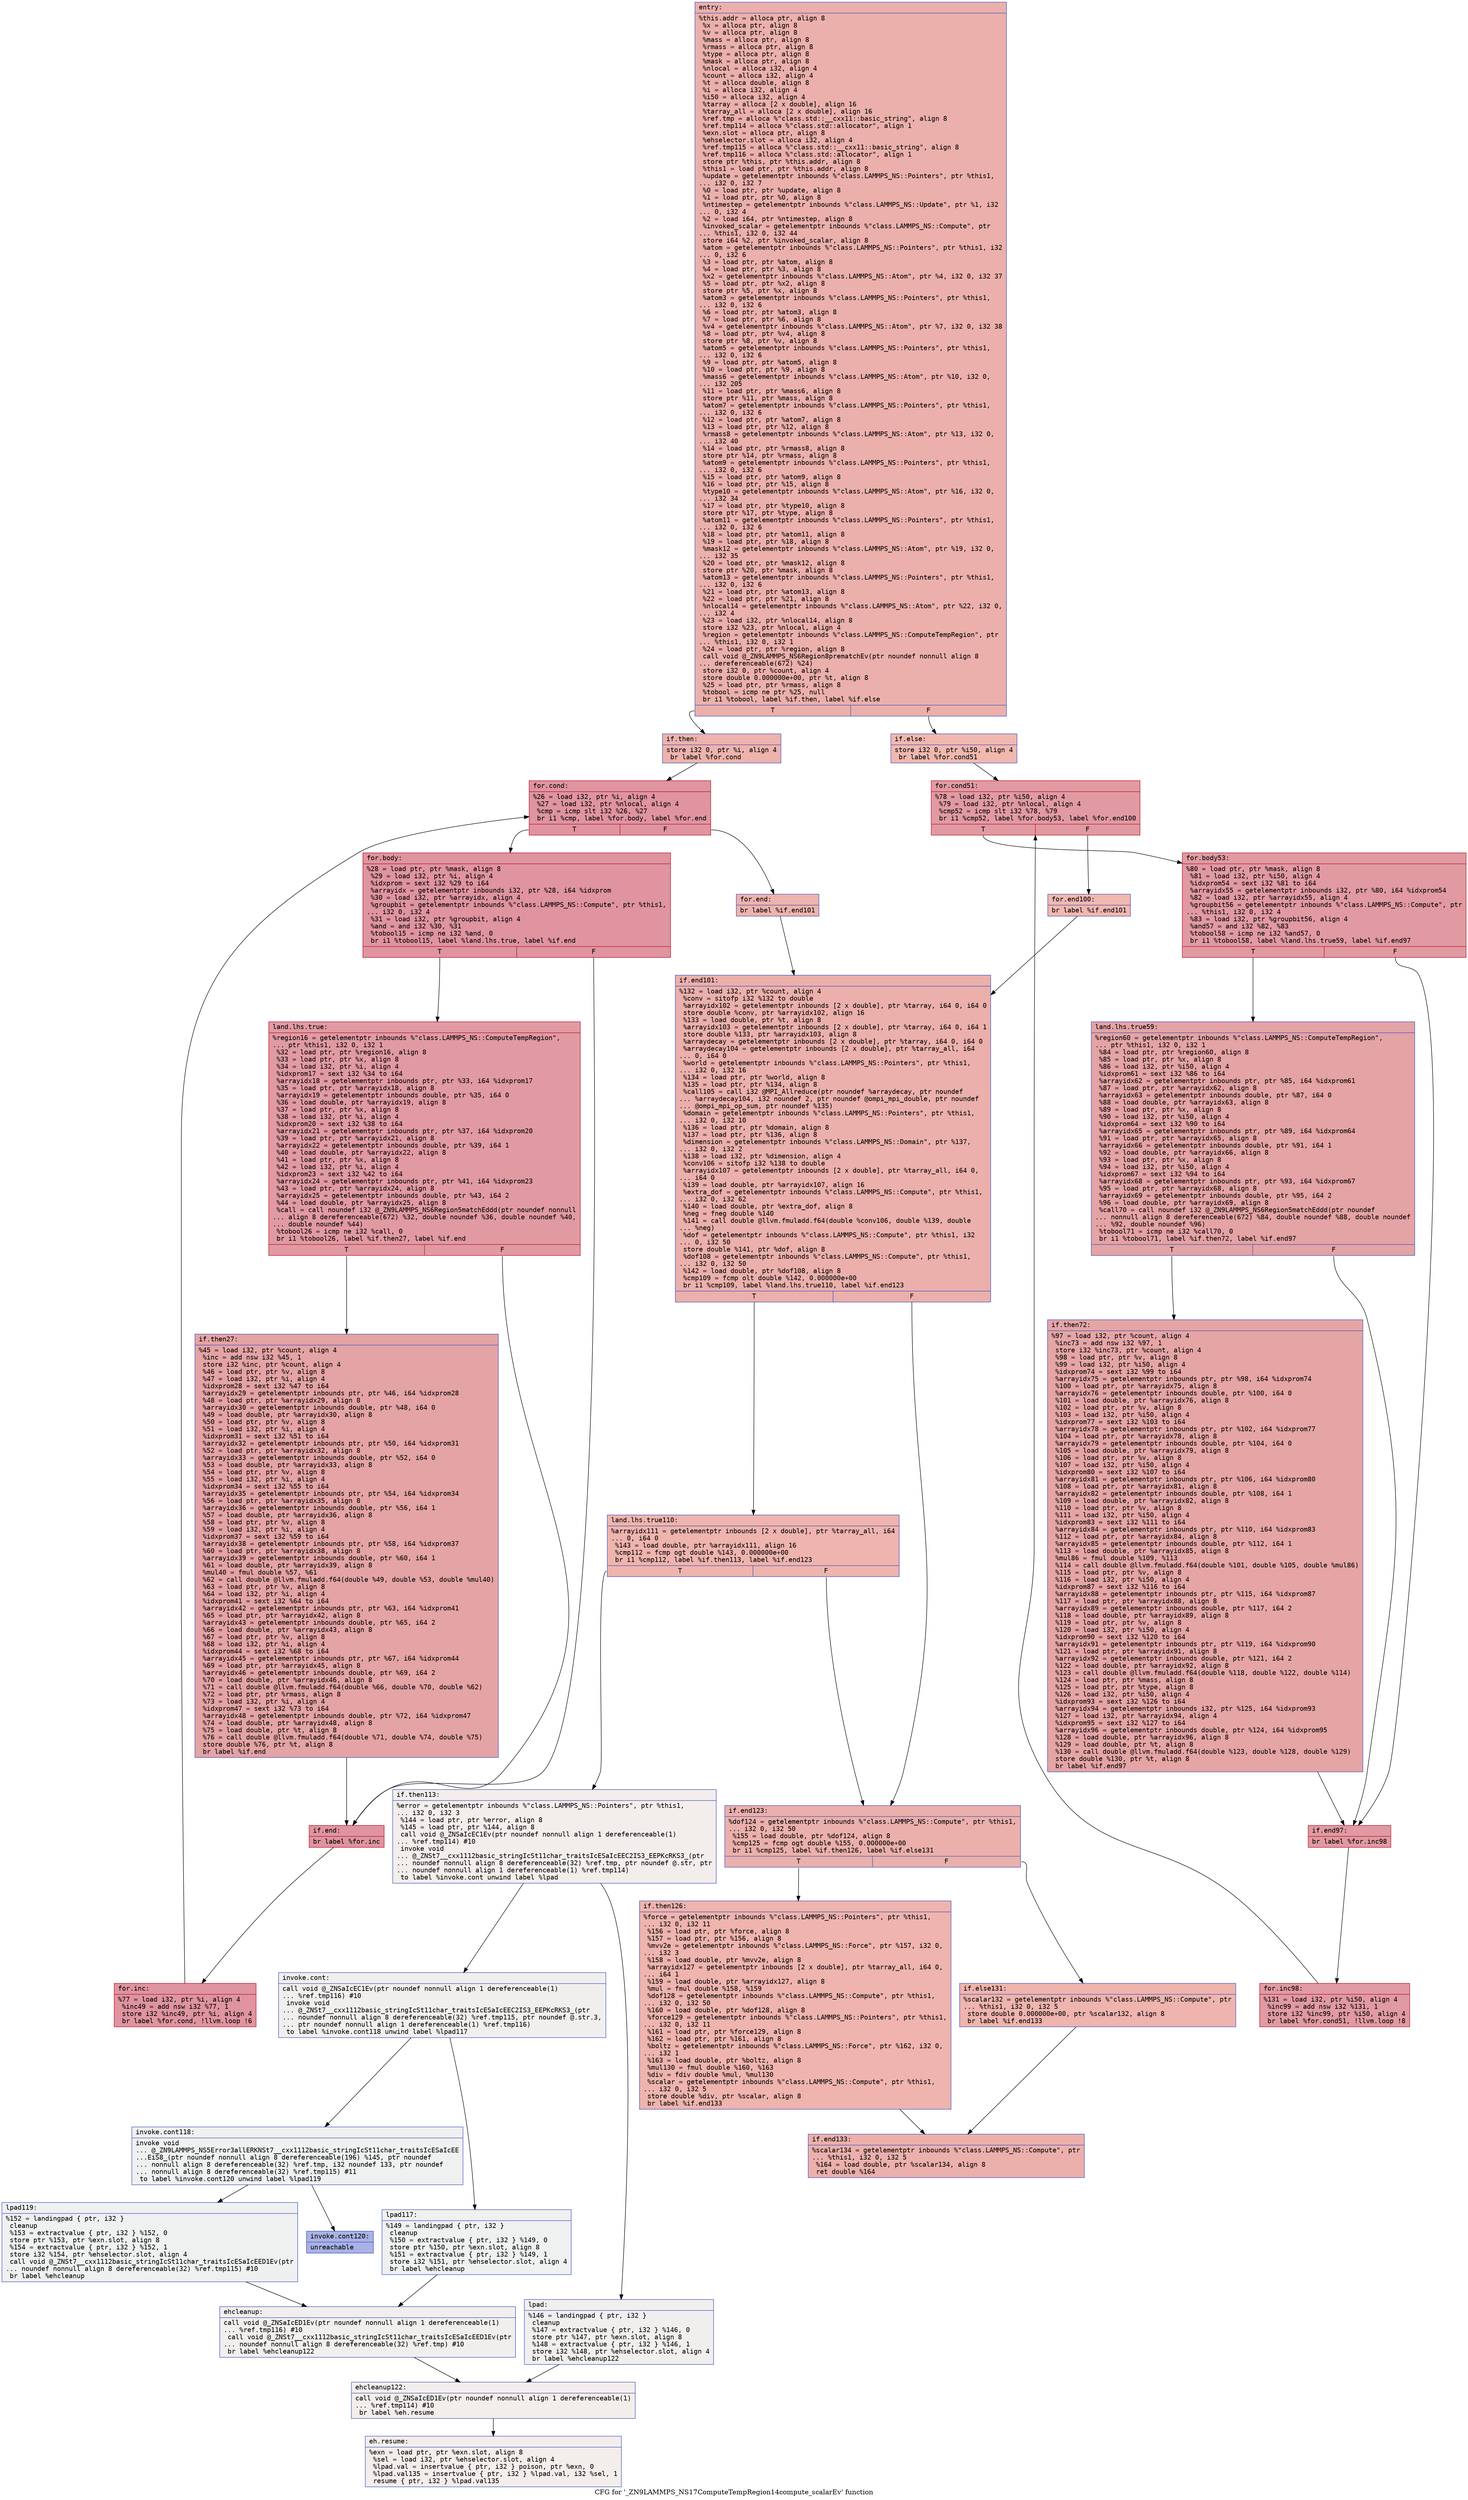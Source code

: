 digraph "CFG for '_ZN9LAMMPS_NS17ComputeTempRegion14compute_scalarEv' function" {
	label="CFG for '_ZN9LAMMPS_NS17ComputeTempRegion14compute_scalarEv' function";

	Node0x563e8ba26b10 [shape=record,color="#3d50c3ff", style=filled, fillcolor="#d24b4070" fontname="Courier",label="{entry:\l|  %this.addr = alloca ptr, align 8\l  %x = alloca ptr, align 8\l  %v = alloca ptr, align 8\l  %mass = alloca ptr, align 8\l  %rmass = alloca ptr, align 8\l  %type = alloca ptr, align 8\l  %mask = alloca ptr, align 8\l  %nlocal = alloca i32, align 4\l  %count = alloca i32, align 4\l  %t = alloca double, align 8\l  %i = alloca i32, align 4\l  %i50 = alloca i32, align 4\l  %tarray = alloca [2 x double], align 16\l  %tarray_all = alloca [2 x double], align 16\l  %ref.tmp = alloca %\"class.std::__cxx11::basic_string\", align 8\l  %ref.tmp114 = alloca %\"class.std::allocator\", align 1\l  %exn.slot = alloca ptr, align 8\l  %ehselector.slot = alloca i32, align 4\l  %ref.tmp115 = alloca %\"class.std::__cxx11::basic_string\", align 8\l  %ref.tmp116 = alloca %\"class.std::allocator\", align 1\l  store ptr %this, ptr %this.addr, align 8\l  %this1 = load ptr, ptr %this.addr, align 8\l  %update = getelementptr inbounds %\"class.LAMMPS_NS::Pointers\", ptr %this1,\l... i32 0, i32 7\l  %0 = load ptr, ptr %update, align 8\l  %1 = load ptr, ptr %0, align 8\l  %ntimestep = getelementptr inbounds %\"class.LAMMPS_NS::Update\", ptr %1, i32\l... 0, i32 4\l  %2 = load i64, ptr %ntimestep, align 8\l  %invoked_scalar = getelementptr inbounds %\"class.LAMMPS_NS::Compute\", ptr\l... %this1, i32 0, i32 44\l  store i64 %2, ptr %invoked_scalar, align 8\l  %atom = getelementptr inbounds %\"class.LAMMPS_NS::Pointers\", ptr %this1, i32\l... 0, i32 6\l  %3 = load ptr, ptr %atom, align 8\l  %4 = load ptr, ptr %3, align 8\l  %x2 = getelementptr inbounds %\"class.LAMMPS_NS::Atom\", ptr %4, i32 0, i32 37\l  %5 = load ptr, ptr %x2, align 8\l  store ptr %5, ptr %x, align 8\l  %atom3 = getelementptr inbounds %\"class.LAMMPS_NS::Pointers\", ptr %this1,\l... i32 0, i32 6\l  %6 = load ptr, ptr %atom3, align 8\l  %7 = load ptr, ptr %6, align 8\l  %v4 = getelementptr inbounds %\"class.LAMMPS_NS::Atom\", ptr %7, i32 0, i32 38\l  %8 = load ptr, ptr %v4, align 8\l  store ptr %8, ptr %v, align 8\l  %atom5 = getelementptr inbounds %\"class.LAMMPS_NS::Pointers\", ptr %this1,\l... i32 0, i32 6\l  %9 = load ptr, ptr %atom5, align 8\l  %10 = load ptr, ptr %9, align 8\l  %mass6 = getelementptr inbounds %\"class.LAMMPS_NS::Atom\", ptr %10, i32 0,\l... i32 205\l  %11 = load ptr, ptr %mass6, align 8\l  store ptr %11, ptr %mass, align 8\l  %atom7 = getelementptr inbounds %\"class.LAMMPS_NS::Pointers\", ptr %this1,\l... i32 0, i32 6\l  %12 = load ptr, ptr %atom7, align 8\l  %13 = load ptr, ptr %12, align 8\l  %rmass8 = getelementptr inbounds %\"class.LAMMPS_NS::Atom\", ptr %13, i32 0,\l... i32 40\l  %14 = load ptr, ptr %rmass8, align 8\l  store ptr %14, ptr %rmass, align 8\l  %atom9 = getelementptr inbounds %\"class.LAMMPS_NS::Pointers\", ptr %this1,\l... i32 0, i32 6\l  %15 = load ptr, ptr %atom9, align 8\l  %16 = load ptr, ptr %15, align 8\l  %type10 = getelementptr inbounds %\"class.LAMMPS_NS::Atom\", ptr %16, i32 0,\l... i32 34\l  %17 = load ptr, ptr %type10, align 8\l  store ptr %17, ptr %type, align 8\l  %atom11 = getelementptr inbounds %\"class.LAMMPS_NS::Pointers\", ptr %this1,\l... i32 0, i32 6\l  %18 = load ptr, ptr %atom11, align 8\l  %19 = load ptr, ptr %18, align 8\l  %mask12 = getelementptr inbounds %\"class.LAMMPS_NS::Atom\", ptr %19, i32 0,\l... i32 35\l  %20 = load ptr, ptr %mask12, align 8\l  store ptr %20, ptr %mask, align 8\l  %atom13 = getelementptr inbounds %\"class.LAMMPS_NS::Pointers\", ptr %this1,\l... i32 0, i32 6\l  %21 = load ptr, ptr %atom13, align 8\l  %22 = load ptr, ptr %21, align 8\l  %nlocal14 = getelementptr inbounds %\"class.LAMMPS_NS::Atom\", ptr %22, i32 0,\l... i32 4\l  %23 = load i32, ptr %nlocal14, align 8\l  store i32 %23, ptr %nlocal, align 4\l  %region = getelementptr inbounds %\"class.LAMMPS_NS::ComputeTempRegion\", ptr\l... %this1, i32 0, i32 1\l  %24 = load ptr, ptr %region, align 8\l  call void @_ZN9LAMMPS_NS6Region8prematchEv(ptr noundef nonnull align 8\l... dereferenceable(672) %24)\l  store i32 0, ptr %count, align 4\l  store double 0.000000e+00, ptr %t, align 8\l  %25 = load ptr, ptr %rmass, align 8\l  %tobool = icmp ne ptr %25, null\l  br i1 %tobool, label %if.then, label %if.else\l|{<s0>T|<s1>F}}"];
	Node0x563e8ba26b10:s0 -> Node0x563e8ba2a0d0[tooltip="entry -> if.then\nProbability 62.50%" ];
	Node0x563e8ba26b10:s1 -> Node0x563e8ba2a140[tooltip="entry -> if.else\nProbability 37.50%" ];
	Node0x563e8ba2a0d0 [shape=record,color="#3d50c3ff", style=filled, fillcolor="#d6524470" fontname="Courier",label="{if.then:\l|  store i32 0, ptr %i, align 4\l  br label %for.cond\l}"];
	Node0x563e8ba2a0d0 -> Node0x563e8ba2a300[tooltip="if.then -> for.cond\nProbability 100.00%" ];
	Node0x563e8ba2a300 [shape=record,color="#b70d28ff", style=filled, fillcolor="#b70d2870" fontname="Courier",label="{for.cond:\l|  %26 = load i32, ptr %i, align 4\l  %27 = load i32, ptr %nlocal, align 4\l  %cmp = icmp slt i32 %26, %27\l  br i1 %cmp, label %for.body, label %for.end\l|{<s0>T|<s1>F}}"];
	Node0x563e8ba2a300:s0 -> Node0x563e8ba2a570[tooltip="for.cond -> for.body\nProbability 96.88%" ];
	Node0x563e8ba2a300:s1 -> Node0x563e8ba2a5c0[tooltip="for.cond -> for.end\nProbability 3.12%" ];
	Node0x563e8ba2a570 [shape=record,color="#b70d28ff", style=filled, fillcolor="#b70d2870" fontname="Courier",label="{for.body:\l|  %28 = load ptr, ptr %mask, align 8\l  %29 = load i32, ptr %i, align 4\l  %idxprom = sext i32 %29 to i64\l  %arrayidx = getelementptr inbounds i32, ptr %28, i64 %idxprom\l  %30 = load i32, ptr %arrayidx, align 4\l  %groupbit = getelementptr inbounds %\"class.LAMMPS_NS::Compute\", ptr %this1,\l... i32 0, i32 4\l  %31 = load i32, ptr %groupbit, align 4\l  %and = and i32 %30, %31\l  %tobool15 = icmp ne i32 %and, 0\l  br i1 %tobool15, label %land.lhs.true, label %if.end\l|{<s0>T|<s1>F}}"];
	Node0x563e8ba2a570:s0 -> Node0x563e8ba2b2c0[tooltip="for.body -> land.lhs.true\nProbability 62.50%" ];
	Node0x563e8ba2a570:s1 -> Node0x563e8ba2b340[tooltip="for.body -> if.end\nProbability 37.50%" ];
	Node0x563e8ba2b2c0 [shape=record,color="#b70d28ff", style=filled, fillcolor="#bb1b2c70" fontname="Courier",label="{land.lhs.true:\l|  %region16 = getelementptr inbounds %\"class.LAMMPS_NS::ComputeTempRegion\",\l... ptr %this1, i32 0, i32 1\l  %32 = load ptr, ptr %region16, align 8\l  %33 = load ptr, ptr %x, align 8\l  %34 = load i32, ptr %i, align 4\l  %idxprom17 = sext i32 %34 to i64\l  %arrayidx18 = getelementptr inbounds ptr, ptr %33, i64 %idxprom17\l  %35 = load ptr, ptr %arrayidx18, align 8\l  %arrayidx19 = getelementptr inbounds double, ptr %35, i64 0\l  %36 = load double, ptr %arrayidx19, align 8\l  %37 = load ptr, ptr %x, align 8\l  %38 = load i32, ptr %i, align 4\l  %idxprom20 = sext i32 %38 to i64\l  %arrayidx21 = getelementptr inbounds ptr, ptr %37, i64 %idxprom20\l  %39 = load ptr, ptr %arrayidx21, align 8\l  %arrayidx22 = getelementptr inbounds double, ptr %39, i64 1\l  %40 = load double, ptr %arrayidx22, align 8\l  %41 = load ptr, ptr %x, align 8\l  %42 = load i32, ptr %i, align 4\l  %idxprom23 = sext i32 %42 to i64\l  %arrayidx24 = getelementptr inbounds ptr, ptr %41, i64 %idxprom23\l  %43 = load ptr, ptr %arrayidx24, align 8\l  %arrayidx25 = getelementptr inbounds double, ptr %43, i64 2\l  %44 = load double, ptr %arrayidx25, align 8\l  %call = call noundef i32 @_ZN9LAMMPS_NS6Region5matchEddd(ptr noundef nonnull\l... align 8 dereferenceable(672) %32, double noundef %36, double noundef %40,\l... double noundef %44)\l  %tobool26 = icmp ne i32 %call, 0\l  br i1 %tobool26, label %if.then27, label %if.end\l|{<s0>T|<s1>F}}"];
	Node0x563e8ba2b2c0:s0 -> Node0x563e8ba2c510[tooltip="land.lhs.true -> if.then27\nProbability 62.50%" ];
	Node0x563e8ba2b2c0:s1 -> Node0x563e8ba2b340[tooltip="land.lhs.true -> if.end\nProbability 37.50%" ];
	Node0x563e8ba2c510 [shape=record,color="#3d50c3ff", style=filled, fillcolor="#c32e3170" fontname="Courier",label="{if.then27:\l|  %45 = load i32, ptr %count, align 4\l  %inc = add nsw i32 %45, 1\l  store i32 %inc, ptr %count, align 4\l  %46 = load ptr, ptr %v, align 8\l  %47 = load i32, ptr %i, align 4\l  %idxprom28 = sext i32 %47 to i64\l  %arrayidx29 = getelementptr inbounds ptr, ptr %46, i64 %idxprom28\l  %48 = load ptr, ptr %arrayidx29, align 8\l  %arrayidx30 = getelementptr inbounds double, ptr %48, i64 0\l  %49 = load double, ptr %arrayidx30, align 8\l  %50 = load ptr, ptr %v, align 8\l  %51 = load i32, ptr %i, align 4\l  %idxprom31 = sext i32 %51 to i64\l  %arrayidx32 = getelementptr inbounds ptr, ptr %50, i64 %idxprom31\l  %52 = load ptr, ptr %arrayidx32, align 8\l  %arrayidx33 = getelementptr inbounds double, ptr %52, i64 0\l  %53 = load double, ptr %arrayidx33, align 8\l  %54 = load ptr, ptr %v, align 8\l  %55 = load i32, ptr %i, align 4\l  %idxprom34 = sext i32 %55 to i64\l  %arrayidx35 = getelementptr inbounds ptr, ptr %54, i64 %idxprom34\l  %56 = load ptr, ptr %arrayidx35, align 8\l  %arrayidx36 = getelementptr inbounds double, ptr %56, i64 1\l  %57 = load double, ptr %arrayidx36, align 8\l  %58 = load ptr, ptr %v, align 8\l  %59 = load i32, ptr %i, align 4\l  %idxprom37 = sext i32 %59 to i64\l  %arrayidx38 = getelementptr inbounds ptr, ptr %58, i64 %idxprom37\l  %60 = load ptr, ptr %arrayidx38, align 8\l  %arrayidx39 = getelementptr inbounds double, ptr %60, i64 1\l  %61 = load double, ptr %arrayidx39, align 8\l  %mul40 = fmul double %57, %61\l  %62 = call double @llvm.fmuladd.f64(double %49, double %53, double %mul40)\l  %63 = load ptr, ptr %v, align 8\l  %64 = load i32, ptr %i, align 4\l  %idxprom41 = sext i32 %64 to i64\l  %arrayidx42 = getelementptr inbounds ptr, ptr %63, i64 %idxprom41\l  %65 = load ptr, ptr %arrayidx42, align 8\l  %arrayidx43 = getelementptr inbounds double, ptr %65, i64 2\l  %66 = load double, ptr %arrayidx43, align 8\l  %67 = load ptr, ptr %v, align 8\l  %68 = load i32, ptr %i, align 4\l  %idxprom44 = sext i32 %68 to i64\l  %arrayidx45 = getelementptr inbounds ptr, ptr %67, i64 %idxprom44\l  %69 = load ptr, ptr %arrayidx45, align 8\l  %arrayidx46 = getelementptr inbounds double, ptr %69, i64 2\l  %70 = load double, ptr %arrayidx46, align 8\l  %71 = call double @llvm.fmuladd.f64(double %66, double %70, double %62)\l  %72 = load ptr, ptr %rmass, align 8\l  %73 = load i32, ptr %i, align 4\l  %idxprom47 = sext i32 %73 to i64\l  %arrayidx48 = getelementptr inbounds double, ptr %72, i64 %idxprom47\l  %74 = load double, ptr %arrayidx48, align 8\l  %75 = load double, ptr %t, align 8\l  %76 = call double @llvm.fmuladd.f64(double %71, double %74, double %75)\l  store double %76, ptr %t, align 8\l  br label %if.end\l}"];
	Node0x563e8ba2c510 -> Node0x563e8ba2b340[tooltip="if.then27 -> if.end\nProbability 100.00%" ];
	Node0x563e8ba2b340 [shape=record,color="#b70d28ff", style=filled, fillcolor="#b70d2870" fontname="Courier",label="{if.end:\l|  br label %for.inc\l}"];
	Node0x563e8ba2b340 -> Node0x563e8ba320d0[tooltip="if.end -> for.inc\nProbability 100.00%" ];
	Node0x563e8ba320d0 [shape=record,color="#b70d28ff", style=filled, fillcolor="#b70d2870" fontname="Courier",label="{for.inc:\l|  %77 = load i32, ptr %i, align 4\l  %inc49 = add nsw i32 %77, 1\l  store i32 %inc49, ptr %i, align 4\l  br label %for.cond, !llvm.loop !6\l}"];
	Node0x563e8ba320d0 -> Node0x563e8ba2a300[tooltip="for.inc -> for.cond\nProbability 100.00%" ];
	Node0x563e8ba2a5c0 [shape=record,color="#3d50c3ff", style=filled, fillcolor="#d6524470" fontname="Courier",label="{for.end:\l|  br label %if.end101\l}"];
	Node0x563e8ba2a5c0 -> Node0x563e8ba32e90[tooltip="for.end -> if.end101\nProbability 100.00%" ];
	Node0x563e8ba2a140 [shape=record,color="#3d50c3ff", style=filled, fillcolor="#dc5d4a70" fontname="Courier",label="{if.else:\l|  store i32 0, ptr %i50, align 4\l  br label %for.cond51\l}"];
	Node0x563e8ba2a140 -> Node0x563e8ba32ff0[tooltip="if.else -> for.cond51\nProbability 100.00%" ];
	Node0x563e8ba32ff0 [shape=record,color="#b70d28ff", style=filled, fillcolor="#bb1b2c70" fontname="Courier",label="{for.cond51:\l|  %78 = load i32, ptr %i50, align 4\l  %79 = load i32, ptr %nlocal, align 4\l  %cmp52 = icmp slt i32 %78, %79\l  br i1 %cmp52, label %for.body53, label %for.end100\l|{<s0>T|<s1>F}}"];
	Node0x563e8ba32ff0:s0 -> Node0x563e8ba33260[tooltip="for.cond51 -> for.body53\nProbability 96.88%" ];
	Node0x563e8ba32ff0:s1 -> Node0x563e8ba332e0[tooltip="for.cond51 -> for.end100\nProbability 3.12%" ];
	Node0x563e8ba33260 [shape=record,color="#b70d28ff", style=filled, fillcolor="#bb1b2c70" fontname="Courier",label="{for.body53:\l|  %80 = load ptr, ptr %mask, align 8\l  %81 = load i32, ptr %i50, align 4\l  %idxprom54 = sext i32 %81 to i64\l  %arrayidx55 = getelementptr inbounds i32, ptr %80, i64 %idxprom54\l  %82 = load i32, ptr %arrayidx55, align 4\l  %groupbit56 = getelementptr inbounds %\"class.LAMMPS_NS::Compute\", ptr\l... %this1, i32 0, i32 4\l  %83 = load i32, ptr %groupbit56, align 4\l  %and57 = and i32 %82, %83\l  %tobool58 = icmp ne i32 %and57, 0\l  br i1 %tobool58, label %land.lhs.true59, label %if.end97\l|{<s0>T|<s1>F}}"];
	Node0x563e8ba33260:s0 -> Node0x563e8ba34010[tooltip="for.body53 -> land.lhs.true59\nProbability 62.50%" ];
	Node0x563e8ba33260:s1 -> Node0x563e8ba34060[tooltip="for.body53 -> if.end97\nProbability 37.50%" ];
	Node0x563e8ba34010 [shape=record,color="#3d50c3ff", style=filled, fillcolor="#c32e3170" fontname="Courier",label="{land.lhs.true59:\l|  %region60 = getelementptr inbounds %\"class.LAMMPS_NS::ComputeTempRegion\",\l... ptr %this1, i32 0, i32 1\l  %84 = load ptr, ptr %region60, align 8\l  %85 = load ptr, ptr %x, align 8\l  %86 = load i32, ptr %i50, align 4\l  %idxprom61 = sext i32 %86 to i64\l  %arrayidx62 = getelementptr inbounds ptr, ptr %85, i64 %idxprom61\l  %87 = load ptr, ptr %arrayidx62, align 8\l  %arrayidx63 = getelementptr inbounds double, ptr %87, i64 0\l  %88 = load double, ptr %arrayidx63, align 8\l  %89 = load ptr, ptr %x, align 8\l  %90 = load i32, ptr %i50, align 4\l  %idxprom64 = sext i32 %90 to i64\l  %arrayidx65 = getelementptr inbounds ptr, ptr %89, i64 %idxprom64\l  %91 = load ptr, ptr %arrayidx65, align 8\l  %arrayidx66 = getelementptr inbounds double, ptr %91, i64 1\l  %92 = load double, ptr %arrayidx66, align 8\l  %93 = load ptr, ptr %x, align 8\l  %94 = load i32, ptr %i50, align 4\l  %idxprom67 = sext i32 %94 to i64\l  %arrayidx68 = getelementptr inbounds ptr, ptr %93, i64 %idxprom67\l  %95 = load ptr, ptr %arrayidx68, align 8\l  %arrayidx69 = getelementptr inbounds double, ptr %95, i64 2\l  %96 = load double, ptr %arrayidx69, align 8\l  %call70 = call noundef i32 @_ZN9LAMMPS_NS6Region5matchEddd(ptr noundef\l... nonnull align 8 dereferenceable(672) %84, double noundef %88, double noundef\l... %92, double noundef %96)\l  %tobool71 = icmp ne i32 %call70, 0\l  br i1 %tobool71, label %if.then72, label %if.end97\l|{<s0>T|<s1>F}}"];
	Node0x563e8ba34010:s0 -> Node0x563e8ba2cc90[tooltip="land.lhs.true59 -> if.then72\nProbability 62.50%" ];
	Node0x563e8ba34010:s1 -> Node0x563e8ba34060[tooltip="land.lhs.true59 -> if.end97\nProbability 37.50%" ];
	Node0x563e8ba2cc90 [shape=record,color="#3d50c3ff", style=filled, fillcolor="#c5333470" fontname="Courier",label="{if.then72:\l|  %97 = load i32, ptr %count, align 4\l  %inc73 = add nsw i32 %97, 1\l  store i32 %inc73, ptr %count, align 4\l  %98 = load ptr, ptr %v, align 8\l  %99 = load i32, ptr %i50, align 4\l  %idxprom74 = sext i32 %99 to i64\l  %arrayidx75 = getelementptr inbounds ptr, ptr %98, i64 %idxprom74\l  %100 = load ptr, ptr %arrayidx75, align 8\l  %arrayidx76 = getelementptr inbounds double, ptr %100, i64 0\l  %101 = load double, ptr %arrayidx76, align 8\l  %102 = load ptr, ptr %v, align 8\l  %103 = load i32, ptr %i50, align 4\l  %idxprom77 = sext i32 %103 to i64\l  %arrayidx78 = getelementptr inbounds ptr, ptr %102, i64 %idxprom77\l  %104 = load ptr, ptr %arrayidx78, align 8\l  %arrayidx79 = getelementptr inbounds double, ptr %104, i64 0\l  %105 = load double, ptr %arrayidx79, align 8\l  %106 = load ptr, ptr %v, align 8\l  %107 = load i32, ptr %i50, align 4\l  %idxprom80 = sext i32 %107 to i64\l  %arrayidx81 = getelementptr inbounds ptr, ptr %106, i64 %idxprom80\l  %108 = load ptr, ptr %arrayidx81, align 8\l  %arrayidx82 = getelementptr inbounds double, ptr %108, i64 1\l  %109 = load double, ptr %arrayidx82, align 8\l  %110 = load ptr, ptr %v, align 8\l  %111 = load i32, ptr %i50, align 4\l  %idxprom83 = sext i32 %111 to i64\l  %arrayidx84 = getelementptr inbounds ptr, ptr %110, i64 %idxprom83\l  %112 = load ptr, ptr %arrayidx84, align 8\l  %arrayidx85 = getelementptr inbounds double, ptr %112, i64 1\l  %113 = load double, ptr %arrayidx85, align 8\l  %mul86 = fmul double %109, %113\l  %114 = call double @llvm.fmuladd.f64(double %101, double %105, double %mul86)\l  %115 = load ptr, ptr %v, align 8\l  %116 = load i32, ptr %i50, align 4\l  %idxprom87 = sext i32 %116 to i64\l  %arrayidx88 = getelementptr inbounds ptr, ptr %115, i64 %idxprom87\l  %117 = load ptr, ptr %arrayidx88, align 8\l  %arrayidx89 = getelementptr inbounds double, ptr %117, i64 2\l  %118 = load double, ptr %arrayidx89, align 8\l  %119 = load ptr, ptr %v, align 8\l  %120 = load i32, ptr %i50, align 4\l  %idxprom90 = sext i32 %120 to i64\l  %arrayidx91 = getelementptr inbounds ptr, ptr %119, i64 %idxprom90\l  %121 = load ptr, ptr %arrayidx91, align 8\l  %arrayidx92 = getelementptr inbounds double, ptr %121, i64 2\l  %122 = load double, ptr %arrayidx92, align 8\l  %123 = call double @llvm.fmuladd.f64(double %118, double %122, double %114)\l  %124 = load ptr, ptr %mass, align 8\l  %125 = load ptr, ptr %type, align 8\l  %126 = load i32, ptr %i50, align 4\l  %idxprom93 = sext i32 %126 to i64\l  %arrayidx94 = getelementptr inbounds i32, ptr %125, i64 %idxprom93\l  %127 = load i32, ptr %arrayidx94, align 4\l  %idxprom95 = sext i32 %127 to i64\l  %arrayidx96 = getelementptr inbounds double, ptr %124, i64 %idxprom95\l  %128 = load double, ptr %arrayidx96, align 8\l  %129 = load double, ptr %t, align 8\l  %130 = call double @llvm.fmuladd.f64(double %123, double %128, double %129)\l  store double %130, ptr %t, align 8\l  br label %if.end97\l}"];
	Node0x563e8ba2cc90 -> Node0x563e8ba34060[tooltip="if.then72 -> if.end97\nProbability 100.00%" ];
	Node0x563e8ba34060 [shape=record,color="#b70d28ff", style=filled, fillcolor="#bb1b2c70" fontname="Courier",label="{if.end97:\l|  br label %for.inc98\l}"];
	Node0x563e8ba34060 -> Node0x563e8ba37fa0[tooltip="if.end97 -> for.inc98\nProbability 100.00%" ];
	Node0x563e8ba37fa0 [shape=record,color="#b70d28ff", style=filled, fillcolor="#bb1b2c70" fontname="Courier",label="{for.inc98:\l|  %131 = load i32, ptr %i50, align 4\l  %inc99 = add nsw i32 %131, 1\l  store i32 %inc99, ptr %i50, align 4\l  br label %for.cond51, !llvm.loop !8\l}"];
	Node0x563e8ba37fa0 -> Node0x563e8ba32ff0[tooltip="for.inc98 -> for.cond51\nProbability 100.00%" ];
	Node0x563e8ba332e0 [shape=record,color="#3d50c3ff", style=filled, fillcolor="#dc5d4a70" fontname="Courier",label="{for.end100:\l|  br label %if.end101\l}"];
	Node0x563e8ba332e0 -> Node0x563e8ba32e90[tooltip="for.end100 -> if.end101\nProbability 100.00%" ];
	Node0x563e8ba32e90 [shape=record,color="#3d50c3ff", style=filled, fillcolor="#d24b4070" fontname="Courier",label="{if.end101:\l|  %132 = load i32, ptr %count, align 4\l  %conv = sitofp i32 %132 to double\l  %arrayidx102 = getelementptr inbounds [2 x double], ptr %tarray, i64 0, i64 0\l  store double %conv, ptr %arrayidx102, align 16\l  %133 = load double, ptr %t, align 8\l  %arrayidx103 = getelementptr inbounds [2 x double], ptr %tarray, i64 0, i64 1\l  store double %133, ptr %arrayidx103, align 8\l  %arraydecay = getelementptr inbounds [2 x double], ptr %tarray, i64 0, i64 0\l  %arraydecay104 = getelementptr inbounds [2 x double], ptr %tarray_all, i64\l... 0, i64 0\l  %world = getelementptr inbounds %\"class.LAMMPS_NS::Pointers\", ptr %this1,\l... i32 0, i32 16\l  %134 = load ptr, ptr %world, align 8\l  %135 = load ptr, ptr %134, align 8\l  %call105 = call i32 @MPI_Allreduce(ptr noundef %arraydecay, ptr noundef\l... %arraydecay104, i32 noundef 2, ptr noundef @ompi_mpi_double, ptr noundef\l... @ompi_mpi_op_sum, ptr noundef %135)\l  %domain = getelementptr inbounds %\"class.LAMMPS_NS::Pointers\", ptr %this1,\l... i32 0, i32 10\l  %136 = load ptr, ptr %domain, align 8\l  %137 = load ptr, ptr %136, align 8\l  %dimension = getelementptr inbounds %\"class.LAMMPS_NS::Domain\", ptr %137,\l... i32 0, i32 2\l  %138 = load i32, ptr %dimension, align 4\l  %conv106 = sitofp i32 %138 to double\l  %arrayidx107 = getelementptr inbounds [2 x double], ptr %tarray_all, i64 0,\l... i64 0\l  %139 = load double, ptr %arrayidx107, align 16\l  %extra_dof = getelementptr inbounds %\"class.LAMMPS_NS::Compute\", ptr %this1,\l... i32 0, i32 62\l  %140 = load double, ptr %extra_dof, align 8\l  %neg = fneg double %140\l  %141 = call double @llvm.fmuladd.f64(double %conv106, double %139, double\l... %neg)\l  %dof = getelementptr inbounds %\"class.LAMMPS_NS::Compute\", ptr %this1, i32\l... 0, i32 50\l  store double %141, ptr %dof, align 8\l  %dof108 = getelementptr inbounds %\"class.LAMMPS_NS::Compute\", ptr %this1,\l... i32 0, i32 50\l  %142 = load double, ptr %dof108, align 8\l  %cmp109 = fcmp olt double %142, 0.000000e+00\l  br i1 %cmp109, label %land.lhs.true110, label %if.end123\l|{<s0>T|<s1>F}}"];
	Node0x563e8ba32e90:s0 -> Node0x563e8ba39a80[tooltip="if.end101 -> land.lhs.true110\nProbability 50.00%" ];
	Node0x563e8ba32e90:s1 -> Node0x563e8ba39af0[tooltip="if.end101 -> if.end123\nProbability 50.00%" ];
	Node0x563e8ba39a80 [shape=record,color="#3d50c3ff", style=filled, fillcolor="#d8564670" fontname="Courier",label="{land.lhs.true110:\l|  %arrayidx111 = getelementptr inbounds [2 x double], ptr %tarray_all, i64\l... 0, i64 0\l  %143 = load double, ptr %arrayidx111, align 16\l  %cmp112 = fcmp ogt double %143, 0.000000e+00\l  br i1 %cmp112, label %if.then113, label %if.end123\l|{<s0>T|<s1>F}}"];
	Node0x563e8ba39a80:s0 -> Node0x563e8ba39e20[tooltip="land.lhs.true110 -> if.then113\nProbability 0.00%" ];
	Node0x563e8ba39a80:s1 -> Node0x563e8ba39af0[tooltip="land.lhs.true110 -> if.end123\nProbability 100.00%" ];
	Node0x563e8ba39e20 [shape=record,color="#3d50c3ff", style=filled, fillcolor="#e5d8d170" fontname="Courier",label="{if.then113:\l|  %error = getelementptr inbounds %\"class.LAMMPS_NS::Pointers\", ptr %this1,\l... i32 0, i32 3\l  %144 = load ptr, ptr %error, align 8\l  %145 = load ptr, ptr %144, align 8\l  call void @_ZNSaIcEC1Ev(ptr noundef nonnull align 1 dereferenceable(1)\l... %ref.tmp114) #10\l  invoke void\l... @_ZNSt7__cxx1112basic_stringIcSt11char_traitsIcESaIcEEC2IS3_EEPKcRKS3_(ptr\l... noundef nonnull align 8 dereferenceable(32) %ref.tmp, ptr noundef @.str, ptr\l... noundef nonnull align 1 dereferenceable(1) %ref.tmp114)\l          to label %invoke.cont unwind label %lpad\l}"];
	Node0x563e8ba39e20 -> Node0x563e8ba3a2b0[tooltip="if.then113 -> invoke.cont\nProbability 50.00%" ];
	Node0x563e8ba39e20 -> Node0x563e8ba3a300[tooltip="if.then113 -> lpad\nProbability 50.00%" ];
	Node0x563e8ba3a2b0 [shape=record,color="#3d50c3ff", style=filled, fillcolor="#e0dbd870" fontname="Courier",label="{invoke.cont:\l|  call void @_ZNSaIcEC1Ev(ptr noundef nonnull align 1 dereferenceable(1)\l... %ref.tmp116) #10\l  invoke void\l... @_ZNSt7__cxx1112basic_stringIcSt11char_traitsIcESaIcEEC2IS3_EEPKcRKS3_(ptr\l... noundef nonnull align 8 dereferenceable(32) %ref.tmp115, ptr noundef @.str.3,\l... ptr noundef nonnull align 1 dereferenceable(1) %ref.tmp116)\l          to label %invoke.cont118 unwind label %lpad117\l}"];
	Node0x563e8ba3a2b0 -> Node0x563e8ba3a620[tooltip="invoke.cont -> invoke.cont118\nProbability 50.00%" ];
	Node0x563e8ba3a2b0 -> Node0x563e8ba3a670[tooltip="invoke.cont -> lpad117\nProbability 50.00%" ];
	Node0x563e8ba3a620 [shape=record,color="#3d50c3ff", style=filled, fillcolor="#dbdcde70" fontname="Courier",label="{invoke.cont118:\l|  invoke void\l... @_ZN9LAMMPS_NS5Error3allERKNSt7__cxx1112basic_stringIcSt11char_traitsIcESaIcEE\l...EiS8_(ptr noundef nonnull align 8 dereferenceable(196) %145, ptr noundef\l... nonnull align 8 dereferenceable(32) %ref.tmp, i32 noundef 133, ptr noundef\l... nonnull align 8 dereferenceable(32) %ref.tmp115) #11\l          to label %invoke.cont120 unwind label %lpad119\l}"];
	Node0x563e8ba3a620 -> Node0x563e8ba3a5d0[tooltip="invoke.cont118 -> invoke.cont120\nProbability 0.00%" ];
	Node0x563e8ba3a620 -> Node0x563e8ba3a930[tooltip="invoke.cont118 -> lpad119\nProbability 100.00%" ];
	Node0x563e8ba3a5d0 [shape=record,color="#3d50c3ff", style=filled, fillcolor="#3d50c370" fontname="Courier",label="{invoke.cont120:\l|  unreachable\l}"];
	Node0x563e8ba3a300 [shape=record,color="#3d50c3ff", style=filled, fillcolor="#e0dbd870" fontname="Courier",label="{lpad:\l|  %146 = landingpad \{ ptr, i32 \}\l          cleanup\l  %147 = extractvalue \{ ptr, i32 \} %146, 0\l  store ptr %147, ptr %exn.slot, align 8\l  %148 = extractvalue \{ ptr, i32 \} %146, 1\l  store i32 %148, ptr %ehselector.slot, align 4\l  br label %ehcleanup122\l}"];
	Node0x563e8ba3a300 -> Node0x563e8ba3aef0[tooltip="lpad -> ehcleanup122\nProbability 100.00%" ];
	Node0x563e8ba3a670 [shape=record,color="#3d50c3ff", style=filled, fillcolor="#dbdcde70" fontname="Courier",label="{lpad117:\l|  %149 = landingpad \{ ptr, i32 \}\l          cleanup\l  %150 = extractvalue \{ ptr, i32 \} %149, 0\l  store ptr %150, ptr %exn.slot, align 8\l  %151 = extractvalue \{ ptr, i32 \} %149, 1\l  store i32 %151, ptr %ehselector.slot, align 4\l  br label %ehcleanup\l}"];
	Node0x563e8ba3a670 -> Node0x563e8ba3b240[tooltip="lpad117 -> ehcleanup\nProbability 100.00%" ];
	Node0x563e8ba3a930 [shape=record,color="#3d50c3ff", style=filled, fillcolor="#dbdcde70" fontname="Courier",label="{lpad119:\l|  %152 = landingpad \{ ptr, i32 \}\l          cleanup\l  %153 = extractvalue \{ ptr, i32 \} %152, 0\l  store ptr %153, ptr %exn.slot, align 8\l  %154 = extractvalue \{ ptr, i32 \} %152, 1\l  store i32 %154, ptr %ehselector.slot, align 4\l  call void @_ZNSt7__cxx1112basic_stringIcSt11char_traitsIcESaIcEED1Ev(ptr\l... noundef nonnull align 8 dereferenceable(32) %ref.tmp115) #10\l  br label %ehcleanup\l}"];
	Node0x563e8ba3a930 -> Node0x563e8ba3b240[tooltip="lpad119 -> ehcleanup\nProbability 100.00%" ];
	Node0x563e8ba3b240 [shape=record,color="#3d50c3ff", style=filled, fillcolor="#e0dbd870" fontname="Courier",label="{ehcleanup:\l|  call void @_ZNSaIcED1Ev(ptr noundef nonnull align 1 dereferenceable(1)\l... %ref.tmp116) #10\l  call void @_ZNSt7__cxx1112basic_stringIcSt11char_traitsIcESaIcEED1Ev(ptr\l... noundef nonnull align 8 dereferenceable(32) %ref.tmp) #10\l  br label %ehcleanup122\l}"];
	Node0x563e8ba3b240 -> Node0x563e8ba3aef0[tooltip="ehcleanup -> ehcleanup122\nProbability 100.00%" ];
	Node0x563e8ba3aef0 [shape=record,color="#3d50c3ff", style=filled, fillcolor="#e5d8d170" fontname="Courier",label="{ehcleanup122:\l|  call void @_ZNSaIcED1Ev(ptr noundef nonnull align 1 dereferenceable(1)\l... %ref.tmp114) #10\l  br label %eh.resume\l}"];
	Node0x563e8ba3aef0 -> Node0x563e8ba3baf0[tooltip="ehcleanup122 -> eh.resume\nProbability 100.00%" ];
	Node0x563e8ba39af0 [shape=record,color="#3d50c3ff", style=filled, fillcolor="#d24b4070" fontname="Courier",label="{if.end123:\l|  %dof124 = getelementptr inbounds %\"class.LAMMPS_NS::Compute\", ptr %this1,\l... i32 0, i32 50\l  %155 = load double, ptr %dof124, align 8\l  %cmp125 = fcmp ogt double %155, 0.000000e+00\l  br i1 %cmp125, label %if.then126, label %if.else131\l|{<s0>T|<s1>F}}"];
	Node0x563e8ba39af0:s0 -> Node0x563e8ba3bda0[tooltip="if.end123 -> if.then126\nProbability 50.00%" ];
	Node0x563e8ba39af0:s1 -> Node0x563e8ba3be20[tooltip="if.end123 -> if.else131\nProbability 50.00%" ];
	Node0x563e8ba3bda0 [shape=record,color="#3d50c3ff", style=filled, fillcolor="#d8564670" fontname="Courier",label="{if.then126:\l|  %force = getelementptr inbounds %\"class.LAMMPS_NS::Pointers\", ptr %this1,\l... i32 0, i32 11\l  %156 = load ptr, ptr %force, align 8\l  %157 = load ptr, ptr %156, align 8\l  %mvv2e = getelementptr inbounds %\"class.LAMMPS_NS::Force\", ptr %157, i32 0,\l... i32 3\l  %158 = load double, ptr %mvv2e, align 8\l  %arrayidx127 = getelementptr inbounds [2 x double], ptr %tarray_all, i64 0,\l... i64 1\l  %159 = load double, ptr %arrayidx127, align 8\l  %mul = fmul double %158, %159\l  %dof128 = getelementptr inbounds %\"class.LAMMPS_NS::Compute\", ptr %this1,\l... i32 0, i32 50\l  %160 = load double, ptr %dof128, align 8\l  %force129 = getelementptr inbounds %\"class.LAMMPS_NS::Pointers\", ptr %this1,\l... i32 0, i32 11\l  %161 = load ptr, ptr %force129, align 8\l  %162 = load ptr, ptr %161, align 8\l  %boltz = getelementptr inbounds %\"class.LAMMPS_NS::Force\", ptr %162, i32 0,\l... i32 1\l  %163 = load double, ptr %boltz, align 8\l  %mul130 = fmul double %160, %163\l  %div = fdiv double %mul, %mul130\l  %scalar = getelementptr inbounds %\"class.LAMMPS_NS::Compute\", ptr %this1,\l... i32 0, i32 5\l  store double %div, ptr %scalar, align 8\l  br label %if.end133\l}"];
	Node0x563e8ba3bda0 -> Node0x563e8ba3cca0[tooltip="if.then126 -> if.end133\nProbability 100.00%" ];
	Node0x563e8ba3be20 [shape=record,color="#3d50c3ff", style=filled, fillcolor="#d8564670" fontname="Courier",label="{if.else131:\l|  %scalar132 = getelementptr inbounds %\"class.LAMMPS_NS::Compute\", ptr\l... %this1, i32 0, i32 5\l  store double 0.000000e+00, ptr %scalar132, align 8\l  br label %if.end133\l}"];
	Node0x563e8ba3be20 -> Node0x563e8ba3cca0[tooltip="if.else131 -> if.end133\nProbability 100.00%" ];
	Node0x563e8ba3cca0 [shape=record,color="#3d50c3ff", style=filled, fillcolor="#d24b4070" fontname="Courier",label="{if.end133:\l|  %scalar134 = getelementptr inbounds %\"class.LAMMPS_NS::Compute\", ptr\l... %this1, i32 0, i32 5\l  %164 = load double, ptr %scalar134, align 8\l  ret double %164\l}"];
	Node0x563e8ba3baf0 [shape=record,color="#3d50c3ff", style=filled, fillcolor="#e5d8d170" fontname="Courier",label="{eh.resume:\l|  %exn = load ptr, ptr %exn.slot, align 8\l  %sel = load i32, ptr %ehselector.slot, align 4\l  %lpad.val = insertvalue \{ ptr, i32 \} poison, ptr %exn, 0\l  %lpad.val135 = insertvalue \{ ptr, i32 \} %lpad.val, i32 %sel, 1\l  resume \{ ptr, i32 \} %lpad.val135\l}"];
}
